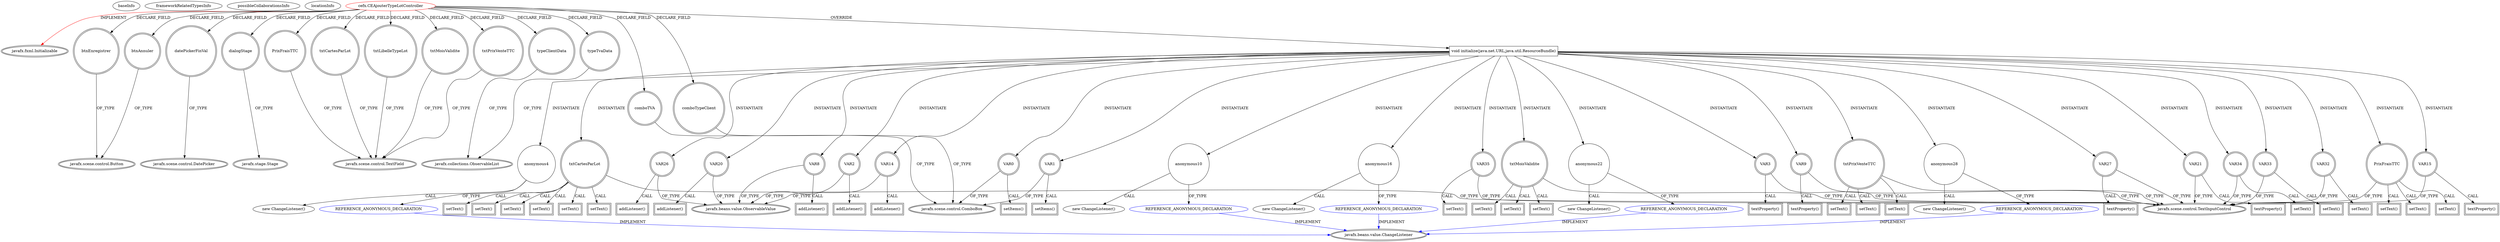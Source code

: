 digraph {
baseInfo[graphId=2052,category="extension_graph",isAnonymous=false,possibleRelation=true]
frameworkRelatedTypesInfo[0="javafx.fxml.Initializable"]
possibleCollaborationsInfo[0="2052~OVERRIDING_METHOD_DECLARATION-INSTANTIATION-~javafx.fxml.Initializable ~javafx.beans.value.ChangeListener ~false~true"]
locationInfo[projectName="bianconejo-CEFX",filePath="/bianconejo-CEFX/CEFX-master/src/cefx/CEAjouterTypeLotController.java",contextSignature="CEAjouterTypeLotController",graphId="2052"]
0[label="cefx.CEAjouterTypeLotController",vertexType="ROOT_CLIENT_CLASS_DECLARATION",isFrameworkType=false,color=red]
1[label="javafx.fxml.Initializable",vertexType="FRAMEWORK_INTERFACE_TYPE",isFrameworkType=true,peripheries=2]
2[label="PrixFraisTTC",vertexType="FIELD_DECLARATION",isFrameworkType=true,peripheries=2,shape=circle]
3[label="javafx.scene.control.TextField",vertexType="FRAMEWORK_CLASS_TYPE",isFrameworkType=true,peripheries=2]
4[label="btnAnnuler",vertexType="FIELD_DECLARATION",isFrameworkType=true,peripheries=2,shape=circle]
5[label="javafx.scene.control.Button",vertexType="FRAMEWORK_CLASS_TYPE",isFrameworkType=true,peripheries=2]
6[label="btnEnregistrer",vertexType="FIELD_DECLARATION",isFrameworkType=true,peripheries=2,shape=circle]
8[label="comboTVA",vertexType="FIELD_DECLARATION",isFrameworkType=true,peripheries=2,shape=circle]
9[label="javafx.scene.control.ComboBox",vertexType="FRAMEWORK_CLASS_TYPE",isFrameworkType=true,peripheries=2]
10[label="comboTypeClient",vertexType="FIELD_DECLARATION",isFrameworkType=true,peripheries=2,shape=circle]
12[label="datePickerFinVal",vertexType="FIELD_DECLARATION",isFrameworkType=true,peripheries=2,shape=circle]
13[label="javafx.scene.control.DatePicker",vertexType="FRAMEWORK_CLASS_TYPE",isFrameworkType=true,peripheries=2]
14[label="dialogStage",vertexType="FIELD_DECLARATION",isFrameworkType=true,peripheries=2,shape=circle]
15[label="javafx.stage.Stage",vertexType="FRAMEWORK_CLASS_TYPE",isFrameworkType=true,peripheries=2]
16[label="txtCartesParLot",vertexType="FIELD_DECLARATION",isFrameworkType=true,peripheries=2,shape=circle]
18[label="txtLibelleTypeLot",vertexType="FIELD_DECLARATION",isFrameworkType=true,peripheries=2,shape=circle]
20[label="txtMoisValidite",vertexType="FIELD_DECLARATION",isFrameworkType=true,peripheries=2,shape=circle]
22[label="txtPrixVenteTTC",vertexType="FIELD_DECLARATION",isFrameworkType=true,peripheries=2,shape=circle]
24[label="typeClientData",vertexType="FIELD_DECLARATION",isFrameworkType=true,peripheries=2,shape=circle]
25[label="javafx.collections.ObservableList",vertexType="FRAMEWORK_INTERFACE_TYPE",isFrameworkType=true,peripheries=2]
26[label="typeTvaData",vertexType="FIELD_DECLARATION",isFrameworkType=true,peripheries=2,shape=circle]
28[label="void initialize(java.net.URL,java.util.ResourceBundle)",vertexType="OVERRIDING_METHOD_DECLARATION",isFrameworkType=false,shape=box]
29[label="VAR0",vertexType="VARIABLE_EXPRESION",isFrameworkType=true,peripheries=2,shape=circle]
30[label="setItems()",vertexType="INSIDE_CALL",isFrameworkType=true,peripheries=2,shape=box]
32[label="VAR1",vertexType="VARIABLE_EXPRESION",isFrameworkType=true,peripheries=2,shape=circle]
33[label="setItems()",vertexType="INSIDE_CALL",isFrameworkType=true,peripheries=2,shape=box]
35[label="VAR2",vertexType="VARIABLE_EXPRESION",isFrameworkType=true,peripheries=2,shape=circle]
37[label="javafx.beans.value.ObservableValue",vertexType="FRAMEWORK_INTERFACE_TYPE",isFrameworkType=true,peripheries=2]
36[label="addListener()",vertexType="INSIDE_CALL",isFrameworkType=true,peripheries=2,shape=box]
38[label="VAR3",vertexType="VARIABLE_EXPRESION",isFrameworkType=true,peripheries=2,shape=circle]
40[label="javafx.scene.control.TextInputControl",vertexType="FRAMEWORK_CLASS_TYPE",isFrameworkType=true,peripheries=2]
39[label="textProperty()",vertexType="INSIDE_CALL",isFrameworkType=true,peripheries=2,shape=box]
42[label="anonymous4",vertexType="VARIABLE_EXPRESION",isFrameworkType=false,shape=circle]
43[label="REFERENCE_ANONYMOUS_DECLARATION",vertexType="REFERENCE_ANONYMOUS_DECLARATION",isFrameworkType=false,color=blue]
44[label="javafx.beans.value.ChangeListener",vertexType="FRAMEWORK_INTERFACE_TYPE",isFrameworkType=true,peripheries=2]
41[label="new ChangeListener()",vertexType="CONSTRUCTOR_CALL",isFrameworkType=false]
45[label="txtCartesParLot",vertexType="VARIABLE_EXPRESION",isFrameworkType=true,peripheries=2,shape=circle]
46[label="setText()",vertexType="INSIDE_CALL",isFrameworkType=true,peripheries=2,shape=box]
49[label="setText()",vertexType="INSIDE_CALL",isFrameworkType=true,peripheries=2,shape=box]
51[label="setText()",vertexType="INSIDE_CALL",isFrameworkType=true,peripheries=2,shape=box]
52[label="VAR8",vertexType="VARIABLE_EXPRESION",isFrameworkType=true,peripheries=2,shape=circle]
53[label="addListener()",vertexType="INSIDE_CALL",isFrameworkType=true,peripheries=2,shape=box]
55[label="VAR9",vertexType="VARIABLE_EXPRESION",isFrameworkType=true,peripheries=2,shape=circle]
56[label="textProperty()",vertexType="INSIDE_CALL",isFrameworkType=true,peripheries=2,shape=box]
59[label="anonymous10",vertexType="VARIABLE_EXPRESION",isFrameworkType=false,shape=circle]
60[label="REFERENCE_ANONYMOUS_DECLARATION",vertexType="REFERENCE_ANONYMOUS_DECLARATION",isFrameworkType=false,color=blue]
58[label="new ChangeListener()",vertexType="CONSTRUCTOR_CALL",isFrameworkType=false]
63[label="setText()",vertexType="INSIDE_CALL",isFrameworkType=true,peripheries=2,shape=box]
65[label="setText()",vertexType="INSIDE_CALL",isFrameworkType=true,peripheries=2,shape=box]
67[label="setText()",vertexType="INSIDE_CALL",isFrameworkType=true,peripheries=2,shape=box]
68[label="VAR14",vertexType="VARIABLE_EXPRESION",isFrameworkType=true,peripheries=2,shape=circle]
69[label="addListener()",vertexType="INSIDE_CALL",isFrameworkType=true,peripheries=2,shape=box]
71[label="VAR15",vertexType="VARIABLE_EXPRESION",isFrameworkType=true,peripheries=2,shape=circle]
72[label="textProperty()",vertexType="INSIDE_CALL",isFrameworkType=true,peripheries=2,shape=box]
75[label="anonymous16",vertexType="VARIABLE_EXPRESION",isFrameworkType=false,shape=circle]
76[label="REFERENCE_ANONYMOUS_DECLARATION",vertexType="REFERENCE_ANONYMOUS_DECLARATION",isFrameworkType=false,color=blue]
74[label="new ChangeListener()",vertexType="CONSTRUCTOR_CALL",isFrameworkType=false]
78[label="txtMoisValidite",vertexType="VARIABLE_EXPRESION",isFrameworkType=true,peripheries=2,shape=circle]
79[label="setText()",vertexType="INSIDE_CALL",isFrameworkType=true,peripheries=2,shape=box]
82[label="setText()",vertexType="INSIDE_CALL",isFrameworkType=true,peripheries=2,shape=box]
84[label="setText()",vertexType="INSIDE_CALL",isFrameworkType=true,peripheries=2,shape=box]
85[label="VAR20",vertexType="VARIABLE_EXPRESION",isFrameworkType=true,peripheries=2,shape=circle]
86[label="addListener()",vertexType="INSIDE_CALL",isFrameworkType=true,peripheries=2,shape=box]
88[label="VAR21",vertexType="VARIABLE_EXPRESION",isFrameworkType=true,peripheries=2,shape=circle]
89[label="textProperty()",vertexType="INSIDE_CALL",isFrameworkType=true,peripheries=2,shape=box]
92[label="anonymous22",vertexType="VARIABLE_EXPRESION",isFrameworkType=false,shape=circle]
93[label="REFERENCE_ANONYMOUS_DECLARATION",vertexType="REFERENCE_ANONYMOUS_DECLARATION",isFrameworkType=false,color=blue]
91[label="new ChangeListener()",vertexType="CONSTRUCTOR_CALL",isFrameworkType=false]
95[label="txtPrixVenteTTC",vertexType="VARIABLE_EXPRESION",isFrameworkType=true,peripheries=2,shape=circle]
96[label="setText()",vertexType="INSIDE_CALL",isFrameworkType=true,peripheries=2,shape=box]
99[label="setText()",vertexType="INSIDE_CALL",isFrameworkType=true,peripheries=2,shape=box]
101[label="setText()",vertexType="INSIDE_CALL",isFrameworkType=true,peripheries=2,shape=box]
102[label="VAR26",vertexType="VARIABLE_EXPRESION",isFrameworkType=true,peripheries=2,shape=circle]
103[label="addListener()",vertexType="INSIDE_CALL",isFrameworkType=true,peripheries=2,shape=box]
105[label="VAR27",vertexType="VARIABLE_EXPRESION",isFrameworkType=true,peripheries=2,shape=circle]
106[label="textProperty()",vertexType="INSIDE_CALL",isFrameworkType=true,peripheries=2,shape=box]
109[label="anonymous28",vertexType="VARIABLE_EXPRESION",isFrameworkType=false,shape=circle]
110[label="REFERENCE_ANONYMOUS_DECLARATION",vertexType="REFERENCE_ANONYMOUS_DECLARATION",isFrameworkType=false,color=blue]
108[label="new ChangeListener()",vertexType="CONSTRUCTOR_CALL",isFrameworkType=false]
112[label="PrixFraisTTC",vertexType="VARIABLE_EXPRESION",isFrameworkType=true,peripheries=2,shape=circle]
113[label="setText()",vertexType="INSIDE_CALL",isFrameworkType=true,peripheries=2,shape=box]
116[label="setText()",vertexType="INSIDE_CALL",isFrameworkType=true,peripheries=2,shape=box]
118[label="setText()",vertexType="INSIDE_CALL",isFrameworkType=true,peripheries=2,shape=box]
119[label="VAR32",vertexType="VARIABLE_EXPRESION",isFrameworkType=true,peripheries=2,shape=circle]
120[label="setText()",vertexType="INSIDE_CALL",isFrameworkType=true,peripheries=2,shape=box]
122[label="VAR33",vertexType="VARIABLE_EXPRESION",isFrameworkType=true,peripheries=2,shape=circle]
123[label="setText()",vertexType="INSIDE_CALL",isFrameworkType=true,peripheries=2,shape=box]
125[label="VAR34",vertexType="VARIABLE_EXPRESION",isFrameworkType=true,peripheries=2,shape=circle]
126[label="setText()",vertexType="INSIDE_CALL",isFrameworkType=true,peripheries=2,shape=box]
128[label="VAR35",vertexType="VARIABLE_EXPRESION",isFrameworkType=true,peripheries=2,shape=circle]
129[label="setText()",vertexType="INSIDE_CALL",isFrameworkType=true,peripheries=2,shape=box]
0->1[label="IMPLEMENT",color=red]
0->2[label="DECLARE_FIELD"]
2->3[label="OF_TYPE"]
0->4[label="DECLARE_FIELD"]
4->5[label="OF_TYPE"]
0->6[label="DECLARE_FIELD"]
6->5[label="OF_TYPE"]
0->8[label="DECLARE_FIELD"]
8->9[label="OF_TYPE"]
0->10[label="DECLARE_FIELD"]
10->9[label="OF_TYPE"]
0->12[label="DECLARE_FIELD"]
12->13[label="OF_TYPE"]
0->14[label="DECLARE_FIELD"]
14->15[label="OF_TYPE"]
0->16[label="DECLARE_FIELD"]
16->3[label="OF_TYPE"]
0->18[label="DECLARE_FIELD"]
18->3[label="OF_TYPE"]
0->20[label="DECLARE_FIELD"]
20->3[label="OF_TYPE"]
0->22[label="DECLARE_FIELD"]
22->3[label="OF_TYPE"]
0->24[label="DECLARE_FIELD"]
24->25[label="OF_TYPE"]
0->26[label="DECLARE_FIELD"]
26->25[label="OF_TYPE"]
0->28[label="OVERRIDE"]
28->29[label="INSTANTIATE"]
29->9[label="OF_TYPE"]
29->30[label="CALL"]
28->32[label="INSTANTIATE"]
32->9[label="OF_TYPE"]
32->33[label="CALL"]
28->35[label="INSTANTIATE"]
35->37[label="OF_TYPE"]
35->36[label="CALL"]
28->38[label="INSTANTIATE"]
38->40[label="OF_TYPE"]
38->39[label="CALL"]
28->42[label="INSTANTIATE"]
43->44[label="IMPLEMENT",color=blue]
42->43[label="OF_TYPE"]
42->41[label="CALL"]
28->45[label="INSTANTIATE"]
45->40[label="OF_TYPE"]
45->46[label="CALL"]
45->49[label="CALL"]
45->51[label="CALL"]
28->52[label="INSTANTIATE"]
52->37[label="OF_TYPE"]
52->53[label="CALL"]
28->55[label="INSTANTIATE"]
55->40[label="OF_TYPE"]
55->56[label="CALL"]
28->59[label="INSTANTIATE"]
60->44[label="IMPLEMENT",color=blue]
59->60[label="OF_TYPE"]
59->58[label="CALL"]
45->63[label="CALL"]
45->65[label="CALL"]
45->67[label="CALL"]
28->68[label="INSTANTIATE"]
68->37[label="OF_TYPE"]
68->69[label="CALL"]
28->71[label="INSTANTIATE"]
71->40[label="OF_TYPE"]
71->72[label="CALL"]
28->75[label="INSTANTIATE"]
76->44[label="IMPLEMENT",color=blue]
75->76[label="OF_TYPE"]
75->74[label="CALL"]
28->78[label="INSTANTIATE"]
78->40[label="OF_TYPE"]
78->79[label="CALL"]
78->82[label="CALL"]
78->84[label="CALL"]
28->85[label="INSTANTIATE"]
85->37[label="OF_TYPE"]
85->86[label="CALL"]
28->88[label="INSTANTIATE"]
88->40[label="OF_TYPE"]
88->89[label="CALL"]
28->92[label="INSTANTIATE"]
93->44[label="IMPLEMENT",color=blue]
92->93[label="OF_TYPE"]
92->91[label="CALL"]
28->95[label="INSTANTIATE"]
95->40[label="OF_TYPE"]
95->96[label="CALL"]
95->99[label="CALL"]
95->101[label="CALL"]
28->102[label="INSTANTIATE"]
102->37[label="OF_TYPE"]
102->103[label="CALL"]
28->105[label="INSTANTIATE"]
105->40[label="OF_TYPE"]
105->106[label="CALL"]
28->109[label="INSTANTIATE"]
110->44[label="IMPLEMENT",color=blue]
109->110[label="OF_TYPE"]
109->108[label="CALL"]
28->112[label="INSTANTIATE"]
112->40[label="OF_TYPE"]
112->113[label="CALL"]
112->116[label="CALL"]
112->118[label="CALL"]
28->119[label="INSTANTIATE"]
119->40[label="OF_TYPE"]
119->120[label="CALL"]
28->122[label="INSTANTIATE"]
122->40[label="OF_TYPE"]
122->123[label="CALL"]
28->125[label="INSTANTIATE"]
125->40[label="OF_TYPE"]
125->126[label="CALL"]
28->128[label="INSTANTIATE"]
128->40[label="OF_TYPE"]
128->129[label="CALL"]
}
